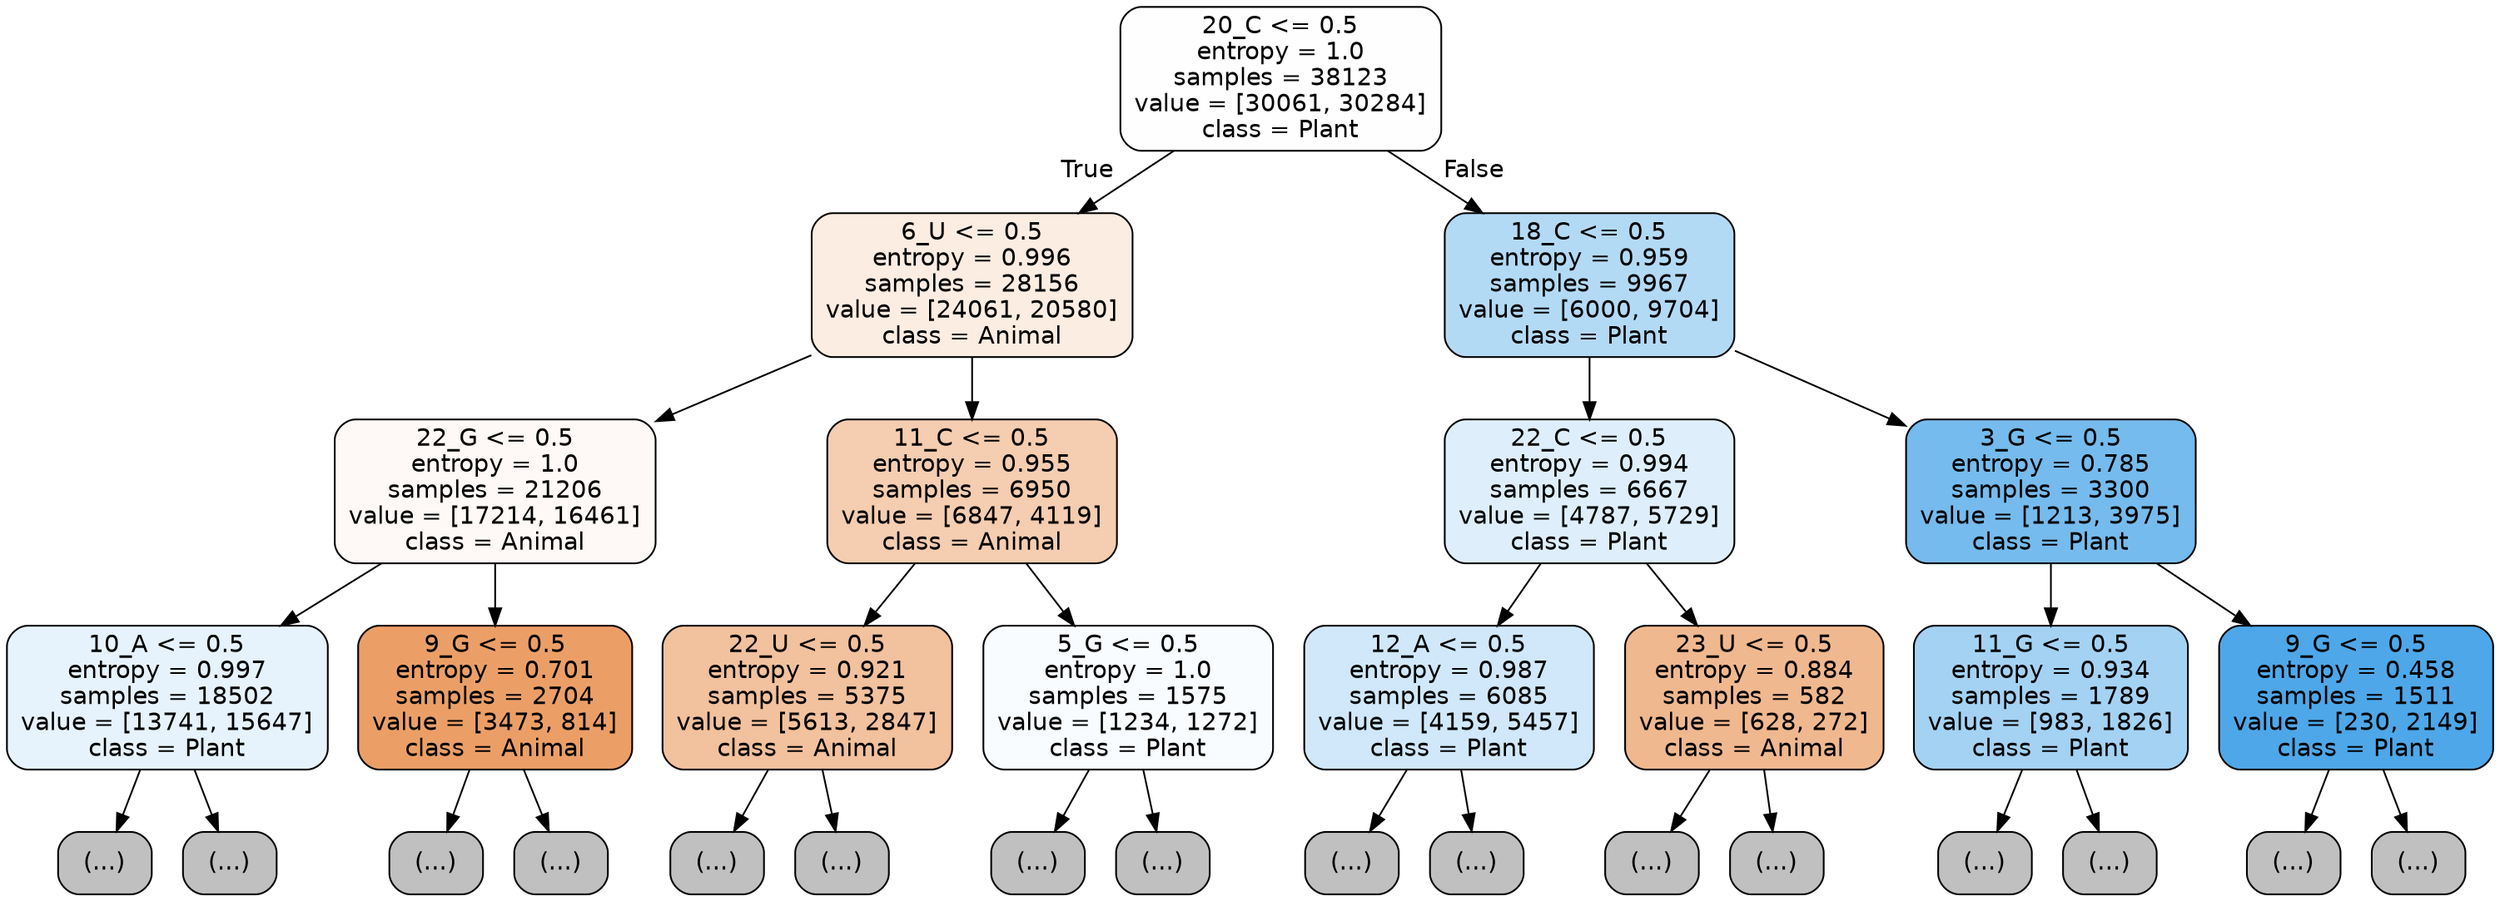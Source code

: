 digraph Tree {
node [shape=box, style="filled, rounded", color="black", fontname="helvetica"] ;
edge [fontname="helvetica"] ;
0 [label="20_C <= 0.5\nentropy = 1.0\nsamples = 38123\nvalue = [30061, 30284]\nclass = Plant", fillcolor="#fefeff"] ;
1 [label="6_U <= 0.5\nentropy = 0.996\nsamples = 28156\nvalue = [24061, 20580]\nclass = Animal", fillcolor="#fbede2"] ;
0 -> 1 [labeldistance=2.5, labelangle=45, headlabel="True"] ;
2 [label="22_G <= 0.5\nentropy = 1.0\nsamples = 21206\nvalue = [17214, 16461]\nclass = Animal", fillcolor="#fef9f6"] ;
1 -> 2 ;
3 [label="10_A <= 0.5\nentropy = 0.997\nsamples = 18502\nvalue = [13741, 15647]\nclass = Plant", fillcolor="#e7f3fc"] ;
2 -> 3 ;
4 [label="(...)", fillcolor="#C0C0C0"] ;
3 -> 4 ;
6363 [label="(...)", fillcolor="#C0C0C0"] ;
3 -> 6363 ;
8506 [label="9_G <= 0.5\nentropy = 0.701\nsamples = 2704\nvalue = [3473, 814]\nclass = Animal", fillcolor="#eb9f67"] ;
2 -> 8506 ;
8507 [label="(...)", fillcolor="#C0C0C0"] ;
8506 -> 8507 ;
9234 [label="(...)", fillcolor="#C0C0C0"] ;
8506 -> 9234 ;
9525 [label="11_C <= 0.5\nentropy = 0.955\nsamples = 6950\nvalue = [6847, 4119]\nclass = Animal", fillcolor="#f5cdb0"] ;
1 -> 9525 ;
9526 [label="22_U <= 0.5\nentropy = 0.921\nsamples = 5375\nvalue = [5613, 2847]\nclass = Animal", fillcolor="#f2c19d"] ;
9525 -> 9526 ;
9527 [label="(...)", fillcolor="#C0C0C0"] ;
9526 -> 9527 ;
12036 [label="(...)", fillcolor="#C0C0C0"] ;
9526 -> 12036 ;
12337 [label="5_G <= 0.5\nentropy = 1.0\nsamples = 1575\nvalue = [1234, 1272]\nclass = Plant", fillcolor="#f9fcfe"] ;
9525 -> 12337 ;
12338 [label="(...)", fillcolor="#C0C0C0"] ;
12337 -> 12338 ;
12873 [label="(...)", fillcolor="#C0C0C0"] ;
12337 -> 12873 ;
13062 [label="18_C <= 0.5\nentropy = 0.959\nsamples = 9967\nvalue = [6000, 9704]\nclass = Plant", fillcolor="#b3daf5"] ;
0 -> 13062 [labeldistance=2.5, labelangle=-45, headlabel="False"] ;
13063 [label="22_C <= 0.5\nentropy = 0.994\nsamples = 6667\nvalue = [4787, 5729]\nclass = Plant", fillcolor="#deeffb"] ;
13062 -> 13063 ;
13064 [label="12_A <= 0.5\nentropy = 0.987\nsamples = 6085\nvalue = [4159, 5457]\nclass = Plant", fillcolor="#d0e8f9"] ;
13063 -> 13064 ;
13065 [label="(...)", fillcolor="#C0C0C0"] ;
13064 -> 13065 ;
15174 [label="(...)", fillcolor="#C0C0C0"] ;
13064 -> 15174 ;
15911 [label="23_U <= 0.5\nentropy = 0.884\nsamples = 582\nvalue = [628, 272]\nclass = Animal", fillcolor="#f0b88f"] ;
13063 -> 15911 ;
15912 [label="(...)", fillcolor="#C0C0C0"] ;
15911 -> 15912 ;
16203 [label="(...)", fillcolor="#C0C0C0"] ;
15911 -> 16203 ;
16242 [label="3_G <= 0.5\nentropy = 0.785\nsamples = 3300\nvalue = [1213, 3975]\nclass = Plant", fillcolor="#75bbed"] ;
13062 -> 16242 ;
16243 [label="11_G <= 0.5\nentropy = 0.934\nsamples = 1789\nvalue = [983, 1826]\nclass = Plant", fillcolor="#a4d2f3"] ;
16242 -> 16243 ;
16244 [label="(...)", fillcolor="#C0C0C0"] ;
16243 -> 16244 ;
16675 [label="(...)", fillcolor="#C0C0C0"] ;
16243 -> 16675 ;
16856 [label="9_G <= 0.5\nentropy = 0.458\nsamples = 1511\nvalue = [230, 2149]\nclass = Plant", fillcolor="#4ea7e8"] ;
16242 -> 16856 ;
16857 [label="(...)", fillcolor="#C0C0C0"] ;
16856 -> 16857 ;
17012 [label="(...)", fillcolor="#C0C0C0"] ;
16856 -> 17012 ;
}